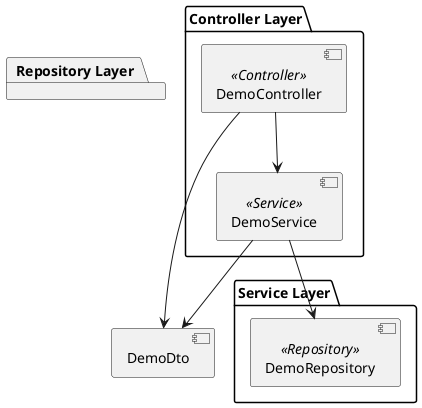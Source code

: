 @startuml
package "Controller Layer" {
    [DemoController] <<Controller>>
    [DemoController] --> [DemoService]
}

package "Service Layer" {
    [DemoService] <<Service>>
    [DemoService] --> [DemoRepository]
}

package "Repository Layer" {
    [DemoRepository] <<Repository>>
}

[DemoController] --> [DemoDto]
[DemoService] --> [DemoDto]
@enduml